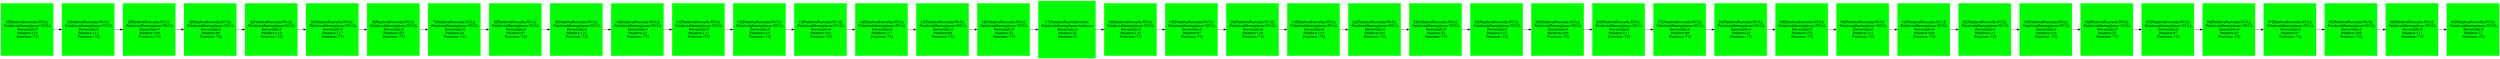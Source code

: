 digraph G {node [shape = square]; 
 graph [rankdir=LR]; 
 node [color = green]; 
 node [style = filled];
"0[PalabraBuscada:NULL\n PalabraAReemplazar:NULL\n Revertido:0\n Palabra:110\n Posicion:-73]" ->"1[PalabraBuscada:NULL\n PalabraAReemplazar:NULL\n Revertido:0\n Palabra:111\n Posicion:-73]" ->"2[PalabraBuscada:NULL\n PalabraAReemplazar:NULL\n Revertido:0\n Palabra:105\n Posicion:-73]" ->"3[PalabraBuscada:NULL\n PalabraAReemplazar:NULL\n Revertido:0\n Palabra:99\n Posicion:-73]" ->"4[PalabraBuscada:NULL\n PalabraAReemplazar:NULL\n Revertido:0\n Palabra:110\n Posicion:-73]" ->"5[PalabraBuscada:NULL\n PalabraAReemplazar:NULL\n Revertido:0\n Palabra:117\n Posicion:-73]" ->"6[PalabraBuscada:NULL\n PalabraAReemplazar:NULL\n Revertido:0\n Palabra:102\n Posicion:-73]" ->"7[PalabraBuscada:NULL\n PalabraAReemplazar:NULL\n Revertido:0\n Palabra:32\n Posicion:-73]" ->"8[PalabraBuscada:NULL\n PalabraAReemplazar:NULL\n Revertido:0\n Palabra:97\n Posicion:-73]" ->"9[PalabraBuscada:NULL\n PalabraAReemplazar:NULL\n Revertido:0\n Palabra:121\n Posicion:-73]" ->"10[PalabraBuscada:NULL\n PalabraAReemplazar:NULL\n Revertido:0\n Palabra:32\n Posicion:-73]" ->"11[PalabraBuscada:NULL\n PalabraAReemplazar:NULL\n Revertido:0\n Palabra:111\n Posicion:-73]" ->"12[PalabraBuscada:NULL\n PalabraAReemplazar:NULL\n Revertido:0\n Palabra:110\n Posicion:-73]" ->"13[PalabraBuscada:NULL\n PalabraAReemplazar:NULL\n Revertido:0\n Palabra:101\n Posicion:-73]" ->"14[PalabraBuscada:NULL\n PalabraAReemplazar:NULL\n Revertido:0\n Palabra:117\n Posicion:-73]" ->"15[PalabraBuscada:NULL\n PalabraAReemplazar:NULL\n Revertido:0\n Palabra:98\n Posicion:-73]" ->"16[PalabraBuscada:NULL\n PalabraAReemplazar:NULL\n Revertido:0\n Palabra:32\n Posicion:-73]" ->"17[PalabraBuscada:todos\n PalabraAReemplazar:todessss\n Revertido:0\n Palabra:32\n Posicion:0]" ->"18[PalabraBuscada:NULL\n PalabraAReemplazar:NULL\n Revertido:0\n Palabra:110\n Posicion:-73]" ->"19[PalabraBuscada:NULL\n PalabraAReemplazar:NULL\n Revertido:0\n Palabra:97\n Posicion:-73]" ->"20[PalabraBuscada:NULL\n PalabraAReemplazar:NULL\n Revertido:0\n Palabra:116\n Posicion:-73]" ->"21[PalabraBuscada:NULL\n PalabraAReemplazar:NULL\n Revertido:0\n Palabra:115\n Posicion:-73]" ->"22[PalabraBuscada:NULL\n PalabraAReemplazar:NULL\n Revertido:0\n Palabra:101\n Posicion:-73]" ->"23[PalabraBuscada:NULL\n PalabraAReemplazar:NULL\n Revertido:0\n Palabra:32\n Posicion:-73]" ->"24[PalabraBuscada:NULL\n PalabraAReemplazar:NULL\n Revertido:0\n Palabra:111\n Posicion:-73]" ->"25[PalabraBuscada:NULL\n PalabraAReemplazar:NULL\n Revertido:0\n Palabra:109\n Posicion:-73]" ->"26[PalabraBuscada:NULL\n PalabraAReemplazar:NULL\n Revertido:0\n Palabra:111\n Posicion:-73]" ->"27[PalabraBuscada:NULL\n PalabraAReemplazar:NULL\n Revertido:0\n Palabra:99\n Posicion:-73]" ->"28[PalabraBuscada:NULL\n PalabraAReemplazar:NULL\n Revertido:0\n Palabra:32\n Posicion:-73]" ->"29[PalabraBuscada:NULL\n PalabraAReemplazar:NULL\n Revertido:0\n Palabra:115\n Posicion:-73]" ->"30[PalabraBuscada:NULL\n PalabraAReemplazar:NULL\n Revertido:0\n Palabra:111\n Posicion:-73]" ->"31[PalabraBuscada:NULL\n PalabraAReemplazar:NULL\n Revertido:0\n Palabra:100\n Posicion:-73]" ->"32[PalabraBuscada:NULL\n PalabraAReemplazar:NULL\n Revertido:0\n Palabra:111\n Posicion:-73]" ->"33[PalabraBuscada:NULL\n PalabraAReemplazar:NULL\n Revertido:0\n Palabra:116\n Posicion:-73]" ->"34[PalabraBuscada:NULL\n PalabraAReemplazar:NULL\n Revertido:0\n Palabra:32\n Posicion:-73]" ->"35[PalabraBuscada:NULL\n PalabraAReemplazar:NULL\n Revertido:0\n Palabra:97\n Posicion:-73]" ->"36[PalabraBuscada:NULL\n PalabraAReemplazar:NULL\n Revertido:0\n Palabra:32\n Posicion:-73]" ->"37[PalabraBuscada:NULL\n PalabraAReemplazar:NULL\n Revertido:0\n Palabra:97\n Posicion:-73]" ->"38[PalabraBuscada:NULL\n PalabraAReemplazar:NULL\n Revertido:0\n Palabra:108\n Posicion:-73]" ->"39[PalabraBuscada:NULL\n PalabraAReemplazar:NULL\n Revertido:0\n Palabra:111\n Posicion:-73]" ->"40[PalabraBuscada:NULL\n PalabraAReemplazar:NULL\n Revertido:0\n Palabra:72\n Posicion:-73]"}